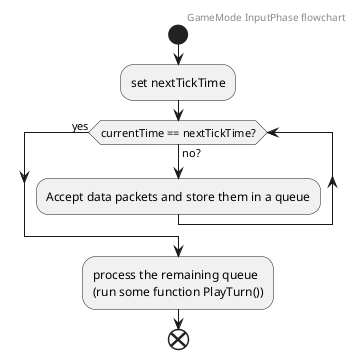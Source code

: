 @startuml
header GameMode InputPhase flowchart
start
:set nextTickTime;
while (currentTime == nextTickTime?) is (no?)
    :Accept data packets and store them in a queue;
endwhile (yes) 
:process the remaining queue
(run some function PlayTurn());
end
@enduml